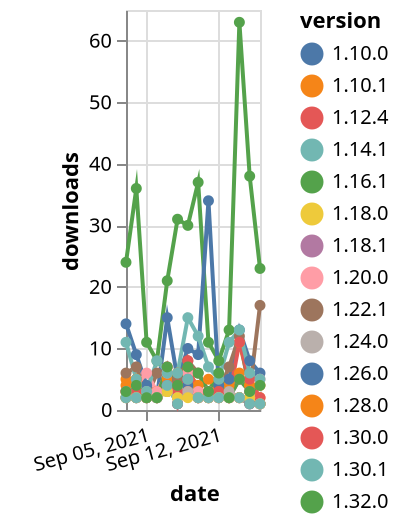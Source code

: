 {"$schema": "https://vega.github.io/schema/vega-lite/v5.json", "description": "A simple bar chart with embedded data.", "data": {"values": [{"date": "2021-09-03", "total": 8705, "delta": 5, "version": "1.10.1"}, {"date": "2021-09-04", "total": 8710, "delta": 5, "version": "1.10.1"}, {"date": "2021-09-05", "total": 8713, "delta": 3, "version": "1.10.1"}, {"date": "2021-09-06", "total": 8715, "delta": 2, "version": "1.10.1"}, {"date": "2021-09-07", "total": 8718, "delta": 3, "version": "1.10.1"}, {"date": "2021-09-08", "total": 8724, "delta": 6, "version": "1.10.1"}, {"date": "2021-09-09", "total": 8730, "delta": 6, "version": "1.10.1"}, {"date": "2021-09-10", "total": 8734, "delta": 4, "version": "1.10.1"}, {"date": "2021-09-11", "total": 8739, "delta": 5, "version": "1.10.1"}, {"date": "2021-09-12", "total": 8744, "delta": 5, "version": "1.10.1"}, {"date": "2021-09-13", "total": 8748, "delta": 4, "version": "1.10.1"}, {"date": "2021-09-14", "total": 8759, "delta": 11, "version": "1.10.1"}, {"date": "2021-09-15", "total": 8763, "delta": 4, "version": "1.10.1"}, {"date": "2021-09-16", "total": 8767, "delta": 4, "version": "1.10.1"}, {"date": "2021-09-03", "total": 2849, "delta": 2, "version": "1.18.0"}, {"date": "2021-09-04", "total": 2851, "delta": 2, "version": "1.18.0"}, {"date": "2021-09-05", "total": 2853, "delta": 2, "version": "1.18.0"}, {"date": "2021-09-06", "total": 2855, "delta": 2, "version": "1.18.0"}, {"date": "2021-09-07", "total": 2858, "delta": 3, "version": "1.18.0"}, {"date": "2021-09-08", "total": 2860, "delta": 2, "version": "1.18.0"}, {"date": "2021-09-09", "total": 2863, "delta": 3, "version": "1.18.0"}, {"date": "2021-09-10", "total": 2865, "delta": 2, "version": "1.18.0"}, {"date": "2021-09-11", "total": 2867, "delta": 2, "version": "1.18.0"}, {"date": "2021-09-12", "total": 2869, "delta": 2, "version": "1.18.0"}, {"date": "2021-09-13", "total": 2871, "delta": 2, "version": "1.18.0"}, {"date": "2021-09-14", "total": 2873, "delta": 2, "version": "1.18.0"}, {"date": "2021-09-15", "total": 2875, "delta": 2, "version": "1.18.0"}, {"date": "2021-09-16", "total": 2876, "delta": 1, "version": "1.18.0"}, {"date": "2021-09-03", "total": 1891, "delta": 24, "version": "1.32.0"}, {"date": "2021-09-04", "total": 1927, "delta": 36, "version": "1.32.0"}, {"date": "2021-09-05", "total": 1938, "delta": 11, "version": "1.32.0"}, {"date": "2021-09-06", "total": 1946, "delta": 8, "version": "1.32.0"}, {"date": "2021-09-07", "total": 1967, "delta": 21, "version": "1.32.0"}, {"date": "2021-09-08", "total": 1998, "delta": 31, "version": "1.32.0"}, {"date": "2021-09-09", "total": 2028, "delta": 30, "version": "1.32.0"}, {"date": "2021-09-10", "total": 2065, "delta": 37, "version": "1.32.0"}, {"date": "2021-09-11", "total": 2076, "delta": 11, "version": "1.32.0"}, {"date": "2021-09-12", "total": 2084, "delta": 8, "version": "1.32.0"}, {"date": "2021-09-13", "total": 2097, "delta": 13, "version": "1.32.0"}, {"date": "2021-09-14", "total": 2160, "delta": 63, "version": "1.32.0"}, {"date": "2021-09-15", "total": 2198, "delta": 38, "version": "1.32.0"}, {"date": "2021-09-16", "total": 2221, "delta": 23, "version": "1.32.0"}, {"date": "2021-09-03", "total": 4098, "delta": 4, "version": "1.28.0"}, {"date": "2021-09-04", "total": 4103, "delta": 5, "version": "1.28.0"}, {"date": "2021-09-05", "total": 4106, "delta": 3, "version": "1.28.0"}, {"date": "2021-09-06", "total": 4109, "delta": 3, "version": "1.28.0"}, {"date": "2021-09-07", "total": 4114, "delta": 5, "version": "1.28.0"}, {"date": "2021-09-08", "total": 4117, "delta": 3, "version": "1.28.0"}, {"date": "2021-09-09", "total": 4122, "delta": 5, "version": "1.28.0"}, {"date": "2021-09-10", "total": 4124, "delta": 2, "version": "1.28.0"}, {"date": "2021-09-11", "total": 4126, "delta": 2, "version": "1.28.0"}, {"date": "2021-09-12", "total": 4131, "delta": 5, "version": "1.28.0"}, {"date": "2021-09-13", "total": 4133, "delta": 2, "version": "1.28.0"}, {"date": "2021-09-14", "total": 4139, "delta": 6, "version": "1.28.0"}, {"date": "2021-09-15", "total": 4143, "delta": 4, "version": "1.28.0"}, {"date": "2021-09-16", "total": 4145, "delta": 2, "version": "1.28.0"}, {"date": "2021-09-03", "total": 6988, "delta": 2, "version": "1.10.0"}, {"date": "2021-09-04", "total": 6990, "delta": 2, "version": "1.10.0"}, {"date": "2021-09-05", "total": 6992, "delta": 2, "version": "1.10.0"}, {"date": "2021-09-06", "total": 6994, "delta": 2, "version": "1.10.0"}, {"date": "2021-09-07", "total": 6998, "delta": 4, "version": "1.10.0"}, {"date": "2021-09-08", "total": 6999, "delta": 1, "version": "1.10.0"}, {"date": "2021-09-09", "total": 7003, "delta": 4, "version": "1.10.0"}, {"date": "2021-09-10", "total": 7005, "delta": 2, "version": "1.10.0"}, {"date": "2021-09-11", "total": 7007, "delta": 2, "version": "1.10.0"}, {"date": "2021-09-12", "total": 7009, "delta": 2, "version": "1.10.0"}, {"date": "2021-09-13", "total": 7011, "delta": 2, "version": "1.10.0"}, {"date": "2021-09-14", "total": 7013, "delta": 2, "version": "1.10.0"}, {"date": "2021-09-15", "total": 7014, "delta": 1, "version": "1.10.0"}, {"date": "2021-09-16", "total": 7015, "delta": 1, "version": "1.10.0"}, {"date": "2021-09-03", "total": 10172, "delta": 14, "version": "1.26.0"}, {"date": "2021-09-04", "total": 10181, "delta": 9, "version": "1.26.0"}, {"date": "2021-09-05", "total": 10185, "delta": 4, "version": "1.26.0"}, {"date": "2021-09-06", "total": 10187, "delta": 2, "version": "1.26.0"}, {"date": "2021-09-07", "total": 10202, "delta": 15, "version": "1.26.0"}, {"date": "2021-09-08", "total": 10207, "delta": 5, "version": "1.26.0"}, {"date": "2021-09-09", "total": 10217, "delta": 10, "version": "1.26.0"}, {"date": "2021-09-10", "total": 10226, "delta": 9, "version": "1.26.0"}, {"date": "2021-09-11", "total": 10260, "delta": 34, "version": "1.26.0"}, {"date": "2021-09-12", "total": 10264, "delta": 4, "version": "1.26.0"}, {"date": "2021-09-13", "total": 10269, "delta": 5, "version": "1.26.0"}, {"date": "2021-09-14", "total": 10282, "delta": 13, "version": "1.26.0"}, {"date": "2021-09-15", "total": 10290, "delta": 8, "version": "1.26.0"}, {"date": "2021-09-16", "total": 10296, "delta": 6, "version": "1.26.0"}, {"date": "2021-09-03", "total": 14926, "delta": 6, "version": "1.22.1"}, {"date": "2021-09-04", "total": 14933, "delta": 7, "version": "1.22.1"}, {"date": "2021-09-05", "total": 14935, "delta": 2, "version": "1.22.1"}, {"date": "2021-09-06", "total": 14941, "delta": 6, "version": "1.22.1"}, {"date": "2021-09-07", "total": 14947, "delta": 6, "version": "1.22.1"}, {"date": "2021-09-08", "total": 14952, "delta": 5, "version": "1.22.1"}, {"date": "2021-09-09", "total": 14960, "delta": 8, "version": "1.22.1"}, {"date": "2021-09-10", "total": 14966, "delta": 6, "version": "1.22.1"}, {"date": "2021-09-11", "total": 14969, "delta": 3, "version": "1.22.1"}, {"date": "2021-09-12", "total": 14972, "delta": 3, "version": "1.22.1"}, {"date": "2021-09-13", "total": 14979, "delta": 7, "version": "1.22.1"}, {"date": "2021-09-14", "total": 14991, "delta": 12, "version": "1.22.1"}, {"date": "2021-09-15", "total": 14994, "delta": 3, "version": "1.22.1"}, {"date": "2021-09-16", "total": 15011, "delta": 17, "version": "1.22.1"}, {"date": "2021-09-03", "total": 7583, "delta": 3, "version": "1.20.0"}, {"date": "2021-09-04", "total": 7587, "delta": 4, "version": "1.20.0"}, {"date": "2021-09-05", "total": 7593, "delta": 6, "version": "1.20.0"}, {"date": "2021-09-06", "total": 7596, "delta": 3, "version": "1.20.0"}, {"date": "2021-09-07", "total": 7602, "delta": 6, "version": "1.20.0"}, {"date": "2021-09-08", "total": 7605, "delta": 3, "version": "1.20.0"}, {"date": "2021-09-09", "total": 7611, "delta": 6, "version": "1.20.0"}, {"date": "2021-09-10", "total": 7614, "delta": 3, "version": "1.20.0"}, {"date": "2021-09-11", "total": 7617, "delta": 3, "version": "1.20.0"}, {"date": "2021-09-12", "total": 7619, "delta": 2, "version": "1.20.0"}, {"date": "2021-09-13", "total": 7621, "delta": 2, "version": "1.20.0"}, {"date": "2021-09-14", "total": 7623, "delta": 2, "version": "1.20.0"}, {"date": "2021-09-15", "total": 7625, "delta": 2, "version": "1.20.0"}, {"date": "2021-09-16", "total": 7630, "delta": 5, "version": "1.20.0"}, {"date": "2021-09-03", "total": 7601, "delta": 3, "version": "1.12.4"}, {"date": "2021-09-04", "total": 7603, "delta": 2, "version": "1.12.4"}, {"date": "2021-09-05", "total": 7605, "delta": 2, "version": "1.12.4"}, {"date": "2021-09-06", "total": 7607, "delta": 2, "version": "1.12.4"}, {"date": "2021-09-07", "total": 7614, "delta": 7, "version": "1.12.4"}, {"date": "2021-09-08", "total": 7615, "delta": 1, "version": "1.12.4"}, {"date": "2021-09-09", "total": 7623, "delta": 8, "version": "1.12.4"}, {"date": "2021-09-10", "total": 7625, "delta": 2, "version": "1.12.4"}, {"date": "2021-09-11", "total": 7627, "delta": 2, "version": "1.12.4"}, {"date": "2021-09-12", "total": 7630, "delta": 3, "version": "1.12.4"}, {"date": "2021-09-13", "total": 7632, "delta": 2, "version": "1.12.4"}, {"date": "2021-09-14", "total": 7634, "delta": 2, "version": "1.12.4"}, {"date": "2021-09-15", "total": 7635, "delta": 1, "version": "1.12.4"}, {"date": "2021-09-16", "total": 7636, "delta": 1, "version": "1.12.4"}, {"date": "2021-09-03", "total": 12554, "delta": 2, "version": "1.18.1"}, {"date": "2021-09-04", "total": 12556, "delta": 2, "version": "1.18.1"}, {"date": "2021-09-05", "total": 12558, "delta": 2, "version": "1.18.1"}, {"date": "2021-09-06", "total": 12560, "delta": 2, "version": "1.18.1"}, {"date": "2021-09-07", "total": 12564, "delta": 4, "version": "1.18.1"}, {"date": "2021-09-08", "total": 12566, "delta": 2, "version": "1.18.1"}, {"date": "2021-09-09", "total": 12571, "delta": 5, "version": "1.18.1"}, {"date": "2021-09-10", "total": 12573, "delta": 2, "version": "1.18.1"}, {"date": "2021-09-11", "total": 12576, "delta": 3, "version": "1.18.1"}, {"date": "2021-09-12", "total": 12578, "delta": 2, "version": "1.18.1"}, {"date": "2021-09-13", "total": 12580, "delta": 2, "version": "1.18.1"}, {"date": "2021-09-14", "total": 12585, "delta": 5, "version": "1.18.1"}, {"date": "2021-09-15", "total": 12588, "delta": 3, "version": "1.18.1"}, {"date": "2021-09-16", "total": 12589, "delta": 1, "version": "1.18.1"}, {"date": "2021-09-03", "total": 4810, "delta": 3, "version": "1.30.0"}, {"date": "2021-09-04", "total": 4813, "delta": 3, "version": "1.30.0"}, {"date": "2021-09-05", "total": 4815, "delta": 2, "version": "1.30.0"}, {"date": "2021-09-06", "total": 4817, "delta": 2, "version": "1.30.0"}, {"date": "2021-09-07", "total": 4821, "delta": 4, "version": "1.30.0"}, {"date": "2021-09-08", "total": 4824, "delta": 3, "version": "1.30.0"}, {"date": "2021-09-09", "total": 4827, "delta": 3, "version": "1.30.0"}, {"date": "2021-09-10", "total": 4829, "delta": 2, "version": "1.30.0"}, {"date": "2021-09-11", "total": 4832, "delta": 3, "version": "1.30.0"}, {"date": "2021-09-12", "total": 4834, "delta": 2, "version": "1.30.0"}, {"date": "2021-09-13", "total": 4836, "delta": 2, "version": "1.30.0"}, {"date": "2021-09-14", "total": 4847, "delta": 11, "version": "1.30.0"}, {"date": "2021-09-15", "total": 4852, "delta": 5, "version": "1.30.0"}, {"date": "2021-09-16", "total": 4854, "delta": 2, "version": "1.30.0"}, {"date": "2021-09-03", "total": 3319, "delta": 3, "version": "1.24.0"}, {"date": "2021-09-04", "total": 3321, "delta": 2, "version": "1.24.0"}, {"date": "2021-09-05", "total": 3324, "delta": 3, "version": "1.24.0"}, {"date": "2021-09-06", "total": 3326, "delta": 2, "version": "1.24.0"}, {"date": "2021-09-07", "total": 3329, "delta": 3, "version": "1.24.0"}, {"date": "2021-09-08", "total": 3331, "delta": 2, "version": "1.24.0"}, {"date": "2021-09-09", "total": 3334, "delta": 3, "version": "1.24.0"}, {"date": "2021-09-10", "total": 3336, "delta": 2, "version": "1.24.0"}, {"date": "2021-09-11", "total": 3338, "delta": 2, "version": "1.24.0"}, {"date": "2021-09-12", "total": 3340, "delta": 2, "version": "1.24.0"}, {"date": "2021-09-13", "total": 3343, "delta": 3, "version": "1.24.0"}, {"date": "2021-09-14", "total": 3345, "delta": 2, "version": "1.24.0"}, {"date": "2021-09-15", "total": 3347, "delta": 2, "version": "1.24.0"}, {"date": "2021-09-16", "total": 3348, "delta": 1, "version": "1.24.0"}, {"date": "2021-09-03", "total": 2688, "delta": 2, "version": "1.8.2"}, {"date": "2021-09-04", "total": 2690, "delta": 2, "version": "1.8.2"}, {"date": "2021-09-05", "total": 2692, "delta": 2, "version": "1.8.2"}, {"date": "2021-09-06", "total": 2694, "delta": 2, "version": "1.8.2"}, {"date": "2021-09-07", "total": 2697, "delta": 3, "version": "1.8.2"}, {"date": "2021-09-08", "total": 2699, "delta": 2, "version": "1.8.2"}, {"date": "2021-09-09", "total": 2701, "delta": 2, "version": "1.8.2"}, {"date": "2021-09-10", "total": 2703, "delta": 2, "version": "1.8.2"}, {"date": "2021-09-11", "total": 2705, "delta": 2, "version": "1.8.2"}, {"date": "2021-09-12", "total": 2707, "delta": 2, "version": "1.8.2"}, {"date": "2021-09-13", "total": 2709, "delta": 2, "version": "1.8.2"}, {"date": "2021-09-14", "total": 2711, "delta": 2, "version": "1.8.2"}, {"date": "2021-09-15", "total": 2713, "delta": 2, "version": "1.8.2"}, {"date": "2021-09-16", "total": 2714, "delta": 1, "version": "1.8.2"}, {"date": "2021-09-03", "total": 2773, "delta": 11, "version": "1.30.1"}, {"date": "2021-09-04", "total": 2778, "delta": 5, "version": "1.30.1"}, {"date": "2021-09-05", "total": 2781, "delta": 3, "version": "1.30.1"}, {"date": "2021-09-06", "total": 2789, "delta": 8, "version": "1.30.1"}, {"date": "2021-09-07", "total": 2795, "delta": 6, "version": "1.30.1"}, {"date": "2021-09-08", "total": 2801, "delta": 6, "version": "1.30.1"}, {"date": "2021-09-09", "total": 2816, "delta": 15, "version": "1.30.1"}, {"date": "2021-09-10", "total": 2828, "delta": 12, "version": "1.30.1"}, {"date": "2021-09-11", "total": 2835, "delta": 7, "version": "1.30.1"}, {"date": "2021-09-12", "total": 2840, "delta": 5, "version": "1.30.1"}, {"date": "2021-09-13", "total": 2851, "delta": 11, "version": "1.30.1"}, {"date": "2021-09-14", "total": 2864, "delta": 13, "version": "1.30.1"}, {"date": "2021-09-15", "total": 2870, "delta": 6, "version": "1.30.1"}, {"date": "2021-09-16", "total": 2875, "delta": 5, "version": "1.30.1"}, {"date": "2021-09-03", "total": 7657, "delta": 2, "version": "1.14.1"}, {"date": "2021-09-04", "total": 7659, "delta": 2, "version": "1.14.1"}, {"date": "2021-09-05", "total": 7661, "delta": 2, "version": "1.14.1"}, {"date": "2021-09-06", "total": 7663, "delta": 2, "version": "1.14.1"}, {"date": "2021-09-07", "total": 7667, "delta": 4, "version": "1.14.1"}, {"date": "2021-09-08", "total": 7668, "delta": 1, "version": "1.14.1"}, {"date": "2021-09-09", "total": 7673, "delta": 5, "version": "1.14.1"}, {"date": "2021-09-10", "total": 7675, "delta": 2, "version": "1.14.1"}, {"date": "2021-09-11", "total": 7677, "delta": 2, "version": "1.14.1"}, {"date": "2021-09-12", "total": 7679, "delta": 2, "version": "1.14.1"}, {"date": "2021-09-13", "total": 7681, "delta": 2, "version": "1.14.1"}, {"date": "2021-09-14", "total": 7683, "delta": 2, "version": "1.14.1"}, {"date": "2021-09-15", "total": 7684, "delta": 1, "version": "1.14.1"}, {"date": "2021-09-16", "total": 7685, "delta": 1, "version": "1.14.1"}, {"date": "2021-09-03", "total": 8893, "delta": 3, "version": "1.16.1"}, {"date": "2021-09-04", "total": 8897, "delta": 4, "version": "1.16.1"}, {"date": "2021-09-05", "total": 8899, "delta": 2, "version": "1.16.1"}, {"date": "2021-09-06", "total": 8901, "delta": 2, "version": "1.16.1"}, {"date": "2021-09-07", "total": 8908, "delta": 7, "version": "1.16.1"}, {"date": "2021-09-08", "total": 8912, "delta": 4, "version": "1.16.1"}, {"date": "2021-09-09", "total": 8919, "delta": 7, "version": "1.16.1"}, {"date": "2021-09-10", "total": 8925, "delta": 6, "version": "1.16.1"}, {"date": "2021-09-11", "total": 8928, "delta": 3, "version": "1.16.1"}, {"date": "2021-09-12", "total": 8934, "delta": 6, "version": "1.16.1"}, {"date": "2021-09-13", "total": 8936, "delta": 2, "version": "1.16.1"}, {"date": "2021-09-14", "total": 8941, "delta": 5, "version": "1.16.1"}, {"date": "2021-09-15", "total": 8944, "delta": 3, "version": "1.16.1"}, {"date": "2021-09-16", "total": 8948, "delta": 4, "version": "1.16.1"}]}, "width": "container", "mark": {"type": "line", "point": {"filled": true}}, "encoding": {"x": {"field": "date", "type": "temporal", "timeUnit": "yearmonthdate", "title": "date", "axis": {"labelAngle": -15}}, "y": {"field": "delta", "type": "quantitative", "title": "downloads"}, "color": {"field": "version", "type": "nominal"}, "tooltip": {"field": "delta"}}}